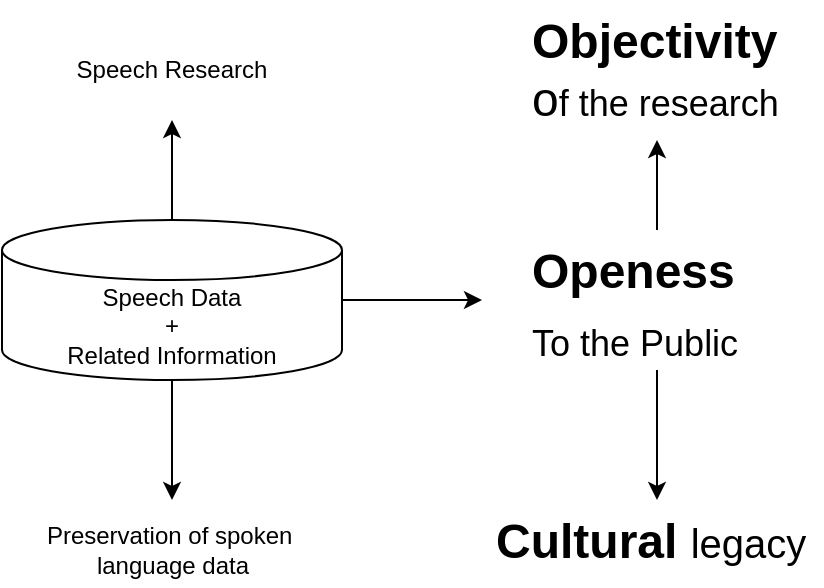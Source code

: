 <mxfile version="28.2.7">
  <diagram name="Page-1" id="-W6g7N_HDJQFkO8ukYaT">
    <mxGraphModel dx="1508" dy="880" grid="1" gridSize="10" guides="1" tooltips="1" connect="1" arrows="1" fold="1" page="1" pageScale="1" pageWidth="850" pageHeight="1100" math="0" shadow="0">
      <root>
        <mxCell id="0" />
        <mxCell id="1" parent="0" />
        <mxCell id="9IYxxh4UQjLR1VBeoa-L-4" style="edgeStyle=orthogonalEdgeStyle;rounded=0;orthogonalLoop=1;jettySize=auto;html=1;exitX=0.5;exitY=1;exitDx=0;exitDy=0;exitPerimeter=0;" parent="1" source="9IYxxh4UQjLR1VBeoa-L-1" edge="1">
          <mxGeometry relative="1" as="geometry">
            <mxPoint x="265" y="360" as="targetPoint" />
          </mxGeometry>
        </mxCell>
        <mxCell id="9IYxxh4UQjLR1VBeoa-L-5" style="edgeStyle=orthogonalEdgeStyle;rounded=0;orthogonalLoop=1;jettySize=auto;html=1;exitX=0.5;exitY=0;exitDx=0;exitDy=0;exitPerimeter=0;" parent="1" source="9IYxxh4UQjLR1VBeoa-L-1" edge="1">
          <mxGeometry relative="1" as="geometry">
            <mxPoint x="265" y="170" as="targetPoint" />
          </mxGeometry>
        </mxCell>
        <mxCell id="9IYxxh4UQjLR1VBeoa-L-9" style="edgeStyle=orthogonalEdgeStyle;rounded=0;orthogonalLoop=1;jettySize=auto;html=1;exitX=1;exitY=0.5;exitDx=0;exitDy=0;exitPerimeter=0;" parent="1" source="9IYxxh4UQjLR1VBeoa-L-1" edge="1">
          <mxGeometry relative="1" as="geometry">
            <mxPoint x="420" y="260" as="targetPoint" />
          </mxGeometry>
        </mxCell>
        <mxCell id="9IYxxh4UQjLR1VBeoa-L-1" value="Speech Data&lt;div&gt;+&lt;/div&gt;&lt;div&gt;Related Information&lt;/div&gt;" style="shape=cylinder3;whiteSpace=wrap;html=1;boundedLbl=1;backgroundOutline=1;size=15;" parent="1" vertex="1">
          <mxGeometry x="180" y="220" width="170" height="80" as="geometry" />
        </mxCell>
        <mxCell id="9IYxxh4UQjLR1VBeoa-L-6" value="Speech Research" style="text;html=1;align=center;verticalAlign=middle;whiteSpace=wrap;rounded=0;" parent="1" vertex="1">
          <mxGeometry x="205" y="130" width="120" height="30" as="geometry" />
        </mxCell>
        <mxCell id="9IYxxh4UQjLR1VBeoa-L-7" value="Preservation of spoken&amp;nbsp;&lt;div&gt;language data&lt;/div&gt;" style="text;html=1;align=center;verticalAlign=middle;whiteSpace=wrap;rounded=0;" parent="1" vertex="1">
          <mxGeometry x="197.5" y="370" width="135" height="30" as="geometry" />
        </mxCell>
        <mxCell id="9IYxxh4UQjLR1VBeoa-L-14" style="edgeStyle=orthogonalEdgeStyle;rounded=0;orthogonalLoop=1;jettySize=auto;html=1;exitX=0.5;exitY=0;exitDx=0;exitDy=0;entryX=0.5;entryY=1;entryDx=0;entryDy=0;" parent="1" source="9IYxxh4UQjLR1VBeoa-L-11" target="9IYxxh4UQjLR1VBeoa-L-12" edge="1">
          <mxGeometry relative="1" as="geometry" />
        </mxCell>
        <mxCell id="9IYxxh4UQjLR1VBeoa-L-16" style="edgeStyle=orthogonalEdgeStyle;rounded=0;orthogonalLoop=1;jettySize=auto;html=1;exitX=0.5;exitY=1;exitDx=0;exitDy=0;entryX=0.5;entryY=0;entryDx=0;entryDy=0;" parent="1" source="9IYxxh4UQjLR1VBeoa-L-11" target="9IYxxh4UQjLR1VBeoa-L-15" edge="1">
          <mxGeometry relative="1" as="geometry" />
        </mxCell>
        <mxCell id="9IYxxh4UQjLR1VBeoa-L-11" value="&lt;h1 style=&quot;margin-top: 0px;&quot;&gt;Openess&lt;/h1&gt;&lt;div&gt;&lt;font style=&quot;font-size: 18px; line-height: 10%;&quot;&gt;To the Public&lt;/font&gt;&lt;/div&gt;" style="text;html=1;whiteSpace=wrap;overflow=hidden;rounded=0;" parent="1" vertex="1">
          <mxGeometry x="443" y="225" width="129" height="70" as="geometry" />
        </mxCell>
        <mxCell id="9IYxxh4UQjLR1VBeoa-L-12" value="&lt;h1 style=&quot;margin-top: 0px;&quot;&gt;&lt;span style=&quot;background-color: transparent; color: light-dark(rgb(0, 0, 0), rgb(255, 255, 255));&quot;&gt;Objectivity &lt;span style=&quot;font-weight: normal;&quot;&gt;o&lt;/span&gt;&lt;span style=&quot;font-size: 18px; font-weight: 400;&quot;&gt;f the research&lt;/span&gt;&lt;/span&gt;&lt;span style=&quot;color: rgba(0, 0, 0, 0); font-family: monospace; font-size: 0px; text-wrap-mode: nowrap; background-color: transparent; font-weight: normal;&quot;&gt;%3CmxGraphModel%3E%3Croot%3E%3CmxCell%20id%3D%220%22%2F%3E%3CmxCell%20id%3D%221%22%20parent%3D%220%22%2F%3E%3CmxCell%20id%3D%222%22%20value%3D%22%26lt%3Bh1%20style%3D%26quot%3Bmargin-top%3A%200px%3B%26quot%3B%26gt%3BOpeness%26lt%3B%2Fh1%26gt%3B%26lt%3Bdiv%26gt%3B%26lt%3Bfont%20style%3D%26quot%3Bfont-size%3A%2018px%3B%20line-height%3A%2010%25%3B%26quot%3B%26gt%3BTo%20the%20Public%26lt%3B%2Ffont%26gt%3B%26lt%3B%2Fdiv%26gt%3B%22%20style%3D%22text%3Bhtml%3D1%3BwhiteSpace%3Dwrap%3Boverflow%3Dhidden%3Brounded%3D0%3B%22%20vertex%3D%221%22%20parent%3D%221%22%3E%3CmxGeometry%20x%3D%22450%22%20y%3D%22225%22%20width%3D%22129%22%20height%3D%2270%22%20as%3D%22geometry%22%2F%3E%3C%2FmxCell%3E%3C%2Froot%3E%3C%2FmxGraphModel%3E&lt;/span&gt;&lt;span style=&quot;color: rgba(0, 0, 0, 0); font-family: monospace; font-size: 0px; text-wrap-mode: nowrap; background-color: transparent; font-weight: normal;&quot;&gt;%3CmxGraphModel%3E%3Croot%3E%3CmxCell%20id%3D%220%22%2F%3E%3CmxCell%20id%3D%221%22%20parent%3D%220%22%2F%3E%3CmxCell%20id%3D%222%22%20value%3D%22%26lt%3Bh1%20style%3D%26quot%3Bmargin-top%3A%200px%3B%26quot%3B%26gt%3BOpeness%26lt%3B%2Fh1%26gt%3B%26lt%3Bdiv%26gt%3B%26lt%3Bfont%20style%3D%26quot%3Bfont-size%3A%2018px%3B%20line-height%3A%2010%25%3B%26quot%3B%26gt%3BTo%20the%20Public%26lt%3B%2Ffont%26gt%3B%26lt%3B%2Fdiv%26gt%3B%22%20style%3D%22text%3Bhtml%3D1%3BwhiteSpace%3Dwrap%3Boverflow%3Dhidden%3Brounded%3D0%3B%22%20vertex%3D%221%22%20parent%3D%221%22%3E%3CmxGeometry%20x%3D%22450%22%20y%3D%22225%22%20width%3D%22129%22%20height%3D%2270%22%20as%3D%22geometry%22%2F%3E%3C%2FmxCell%3E%3C%2Froot%3E%3C%2FmxGraphModel%3E&lt;/span&gt;&lt;/h1&gt;" style="text;html=1;whiteSpace=wrap;overflow=hidden;rounded=0;" parent="1" vertex="1">
          <mxGeometry x="443" y="110" width="129" height="70" as="geometry" />
        </mxCell>
        <mxCell id="9IYxxh4UQjLR1VBeoa-L-15" value="&lt;h1 style=&quot;margin-top: 0px;&quot;&gt;&lt;span style=&quot;background-color: transparent; color: light-dark(rgb(0, 0, 0), rgb(255, 255, 255));&quot;&gt;Cultural &lt;span style=&quot;font-weight: 400;&quot;&gt;&lt;font style=&quot;font-size: 20px;&quot;&gt;legacy&lt;/font&gt;&lt;/span&gt;&lt;/span&gt;&lt;/h1&gt;" style="text;html=1;whiteSpace=wrap;overflow=hidden;rounded=0;" parent="1" vertex="1">
          <mxGeometry x="425" y="360" width="165" height="40" as="geometry" />
        </mxCell>
      </root>
    </mxGraphModel>
  </diagram>
</mxfile>
